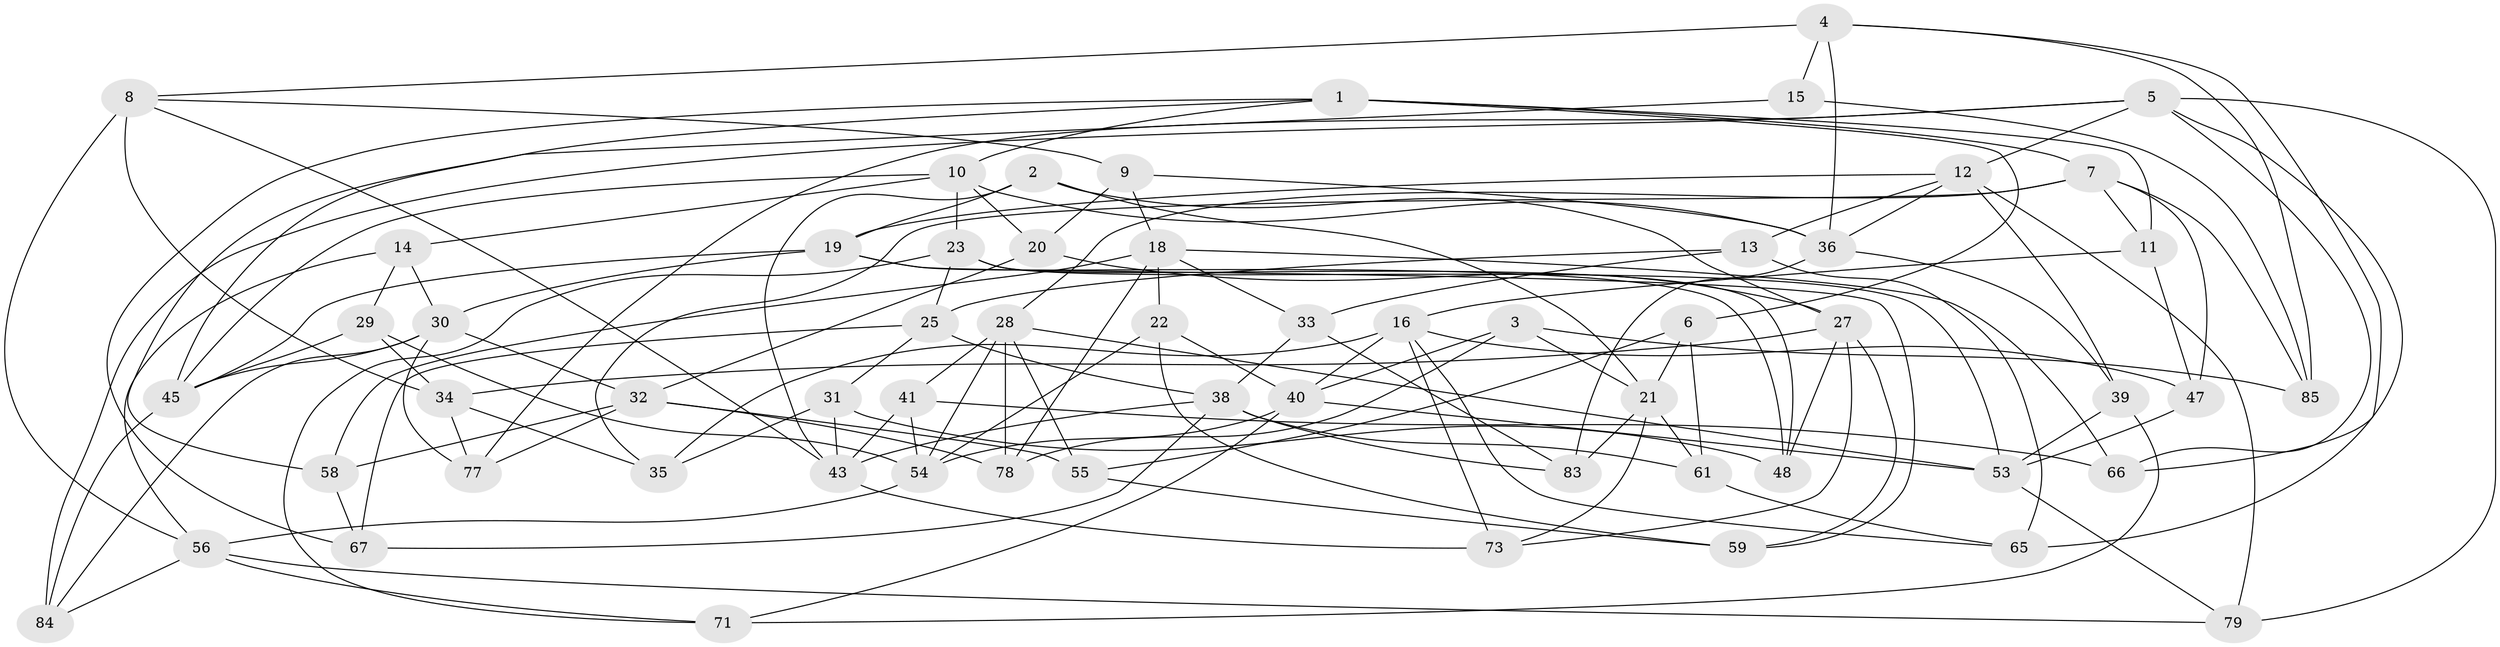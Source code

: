 // original degree distribution, {4: 1.0}
// Generated by graph-tools (version 1.1) at 2025/11/02/27/25 16:11:47]
// undirected, 59 vertices, 141 edges
graph export_dot {
graph [start="1"]
  node [color=gray90,style=filled];
  1 [super="+17"];
  2;
  3;
  4 [super="+26"];
  5 [super="+76"];
  6;
  7 [super="+75"];
  8 [super="+24"];
  9;
  10 [super="+68"];
  11;
  12 [super="+63"];
  13;
  14;
  15;
  16 [super="+50"];
  18 [super="+82"];
  19 [super="+42"];
  20;
  21 [super="+69"];
  22;
  23 [super="+52"];
  25 [super="+64"];
  27 [super="+80"];
  28 [super="+57"];
  29;
  30 [super="+37"];
  31;
  32 [super="+72"];
  33;
  34 [super="+44"];
  35;
  36 [super="+70"];
  38 [super="+51"];
  39;
  40 [super="+49"];
  41;
  43 [super="+60"];
  45 [super="+46"];
  47;
  48;
  53 [super="+81"];
  54 [super="+62"];
  55;
  56 [super="+74"];
  58;
  59;
  61;
  65;
  66;
  67;
  71;
  73;
  77;
  78;
  79;
  83;
  84;
  85;
  1 -- 11;
  1 -- 7;
  1 -- 10;
  1 -- 67;
  1 -- 6;
  1 -- 45;
  2 -- 21;
  2 -- 27;
  2 -- 19;
  2 -- 43;
  3 -- 85;
  3 -- 78;
  3 -- 21;
  3 -- 40;
  4 -- 15 [weight=2];
  4 -- 85;
  4 -- 8;
  4 -- 66;
  4 -- 36;
  5 -- 65;
  5 -- 84;
  5 -- 79;
  5 -- 66;
  5 -- 77;
  5 -- 12;
  6 -- 61;
  6 -- 21;
  6 -- 55;
  7 -- 85;
  7 -- 11;
  7 -- 28;
  7 -- 35;
  7 -- 47;
  8 -- 9;
  8 -- 34 [weight=2];
  8 -- 56;
  8 -- 43;
  9 -- 18;
  9 -- 36;
  9 -- 20;
  10 -- 20;
  10 -- 14;
  10 -- 23;
  10 -- 36;
  10 -- 45;
  11 -- 47;
  11 -- 16;
  12 -- 13;
  12 -- 36;
  12 -- 19;
  12 -- 79;
  12 -- 39;
  13 -- 33;
  13 -- 65;
  13 -- 25;
  14 -- 29;
  14 -- 56;
  14 -- 30;
  15 -- 58;
  15 -- 85;
  16 -- 65;
  16 -- 73;
  16 -- 35;
  16 -- 40;
  16 -- 47;
  18 -- 58;
  18 -- 22;
  18 -- 33;
  18 -- 66;
  18 -- 78;
  19 -- 45;
  19 -- 48;
  19 -- 59;
  19 -- 30;
  20 -- 27;
  20 -- 32;
  21 -- 61;
  21 -- 73;
  21 -- 83;
  22 -- 59;
  22 -- 40;
  22 -- 54;
  23 -- 71;
  23 -- 53;
  23 -- 48;
  23 -- 25 [weight=2];
  25 -- 38;
  25 -- 67;
  25 -- 31;
  27 -- 48;
  27 -- 73;
  27 -- 59;
  27 -- 34;
  28 -- 41;
  28 -- 55;
  28 -- 78;
  28 -- 53;
  28 -- 54;
  29 -- 45;
  29 -- 54;
  29 -- 34;
  30 -- 77;
  30 -- 84;
  30 -- 32;
  30 -- 45;
  31 -- 43;
  31 -- 35;
  31 -- 48;
  32 -- 77;
  32 -- 78;
  32 -- 58;
  32 -- 55;
  33 -- 83;
  33 -- 38;
  34 -- 77;
  34 -- 35;
  36 -- 83;
  36 -- 39;
  38 -- 67;
  38 -- 61;
  38 -- 83;
  38 -- 43;
  39 -- 71;
  39 -- 53;
  40 -- 53;
  40 -- 54;
  40 -- 71;
  41 -- 66;
  41 -- 43;
  41 -- 54;
  43 -- 73;
  45 -- 84;
  47 -- 53;
  53 -- 79;
  54 -- 56;
  55 -- 59;
  56 -- 84;
  56 -- 79;
  56 -- 71;
  58 -- 67;
  61 -- 65;
}
